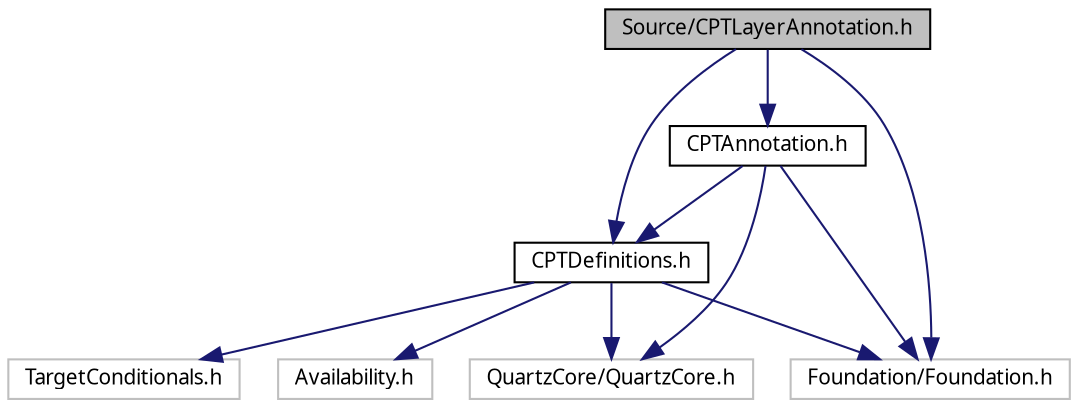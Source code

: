 digraph G
{
  bgcolor="transparent";
  edge [fontname="Lucinda Grande",fontsize="10",labelfontname="Lucinda Grande",labelfontsize="10"];
  node [fontname="Lucinda Grande",fontsize="10",shape=record];
  Node1 [label="Source/CPTLayerAnnotation.h",height=0.2,width=0.4,color="black", fillcolor="grey75", style="filled" fontcolor="black"];
  Node1 -> Node2 [color="midnightblue",fontsize="10",style="solid",fontname="Lucinda Grande"];
  Node2 [label="CPTDefinitions.h",height=0.2,width=0.4,color="black",URL="$_c_p_t_definitions_8h.html"];
  Node2 -> Node3 [color="midnightblue",fontsize="10",style="solid",fontname="Lucinda Grande"];
  Node3 [label="QuartzCore/QuartzCore.h",height=0.2,width=0.4,color="grey75"];
  Node2 -> Node4 [color="midnightblue",fontsize="10",style="solid",fontname="Lucinda Grande"];
  Node4 [label="Availability.h",height=0.2,width=0.4,color="grey75"];
  Node2 -> Node5 [color="midnightblue",fontsize="10",style="solid",fontname="Lucinda Grande"];
  Node5 [label="TargetConditionals.h",height=0.2,width=0.4,color="grey75"];
  Node2 -> Node6 [color="midnightblue",fontsize="10",style="solid",fontname="Lucinda Grande"];
  Node6 [label="Foundation/Foundation.h",height=0.2,width=0.4,color="grey75"];
  Node1 -> Node6 [color="midnightblue",fontsize="10",style="solid",fontname="Lucinda Grande"];
  Node1 -> Node7 [color="midnightblue",fontsize="10",style="solid",fontname="Lucinda Grande"];
  Node7 [label="CPTAnnotation.h",height=0.2,width=0.4,color="black",URL="$_c_p_t_annotation_8h.html"];
  Node7 -> Node2 [color="midnightblue",fontsize="10",style="solid",fontname="Lucinda Grande"];
  Node7 -> Node6 [color="midnightblue",fontsize="10",style="solid",fontname="Lucinda Grande"];
  Node7 -> Node3 [color="midnightblue",fontsize="10",style="solid",fontname="Lucinda Grande"];
}
